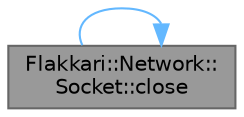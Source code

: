 digraph "Flakkari::Network::Socket::close"
{
 // LATEX_PDF_SIZE
  bgcolor="transparent";
  edge [fontname=Helvetica,fontsize=10,labelfontname=Helvetica,labelfontsize=10];
  node [fontname=Helvetica,fontsize=10,shape=box,height=0.2,width=0.4];
  rankdir="LR";
  Node1 [id="Node000001",label="Flakkari::Network::\lSocket::close",height=0.2,width=0.4,color="gray40", fillcolor="grey60", style="filled", fontcolor="black",tooltip="Close the socket."];
  Node1 -> Node1 [id="edge1_Node000001_Node000001",color="steelblue1",style="solid",tooltip=" "];
}
